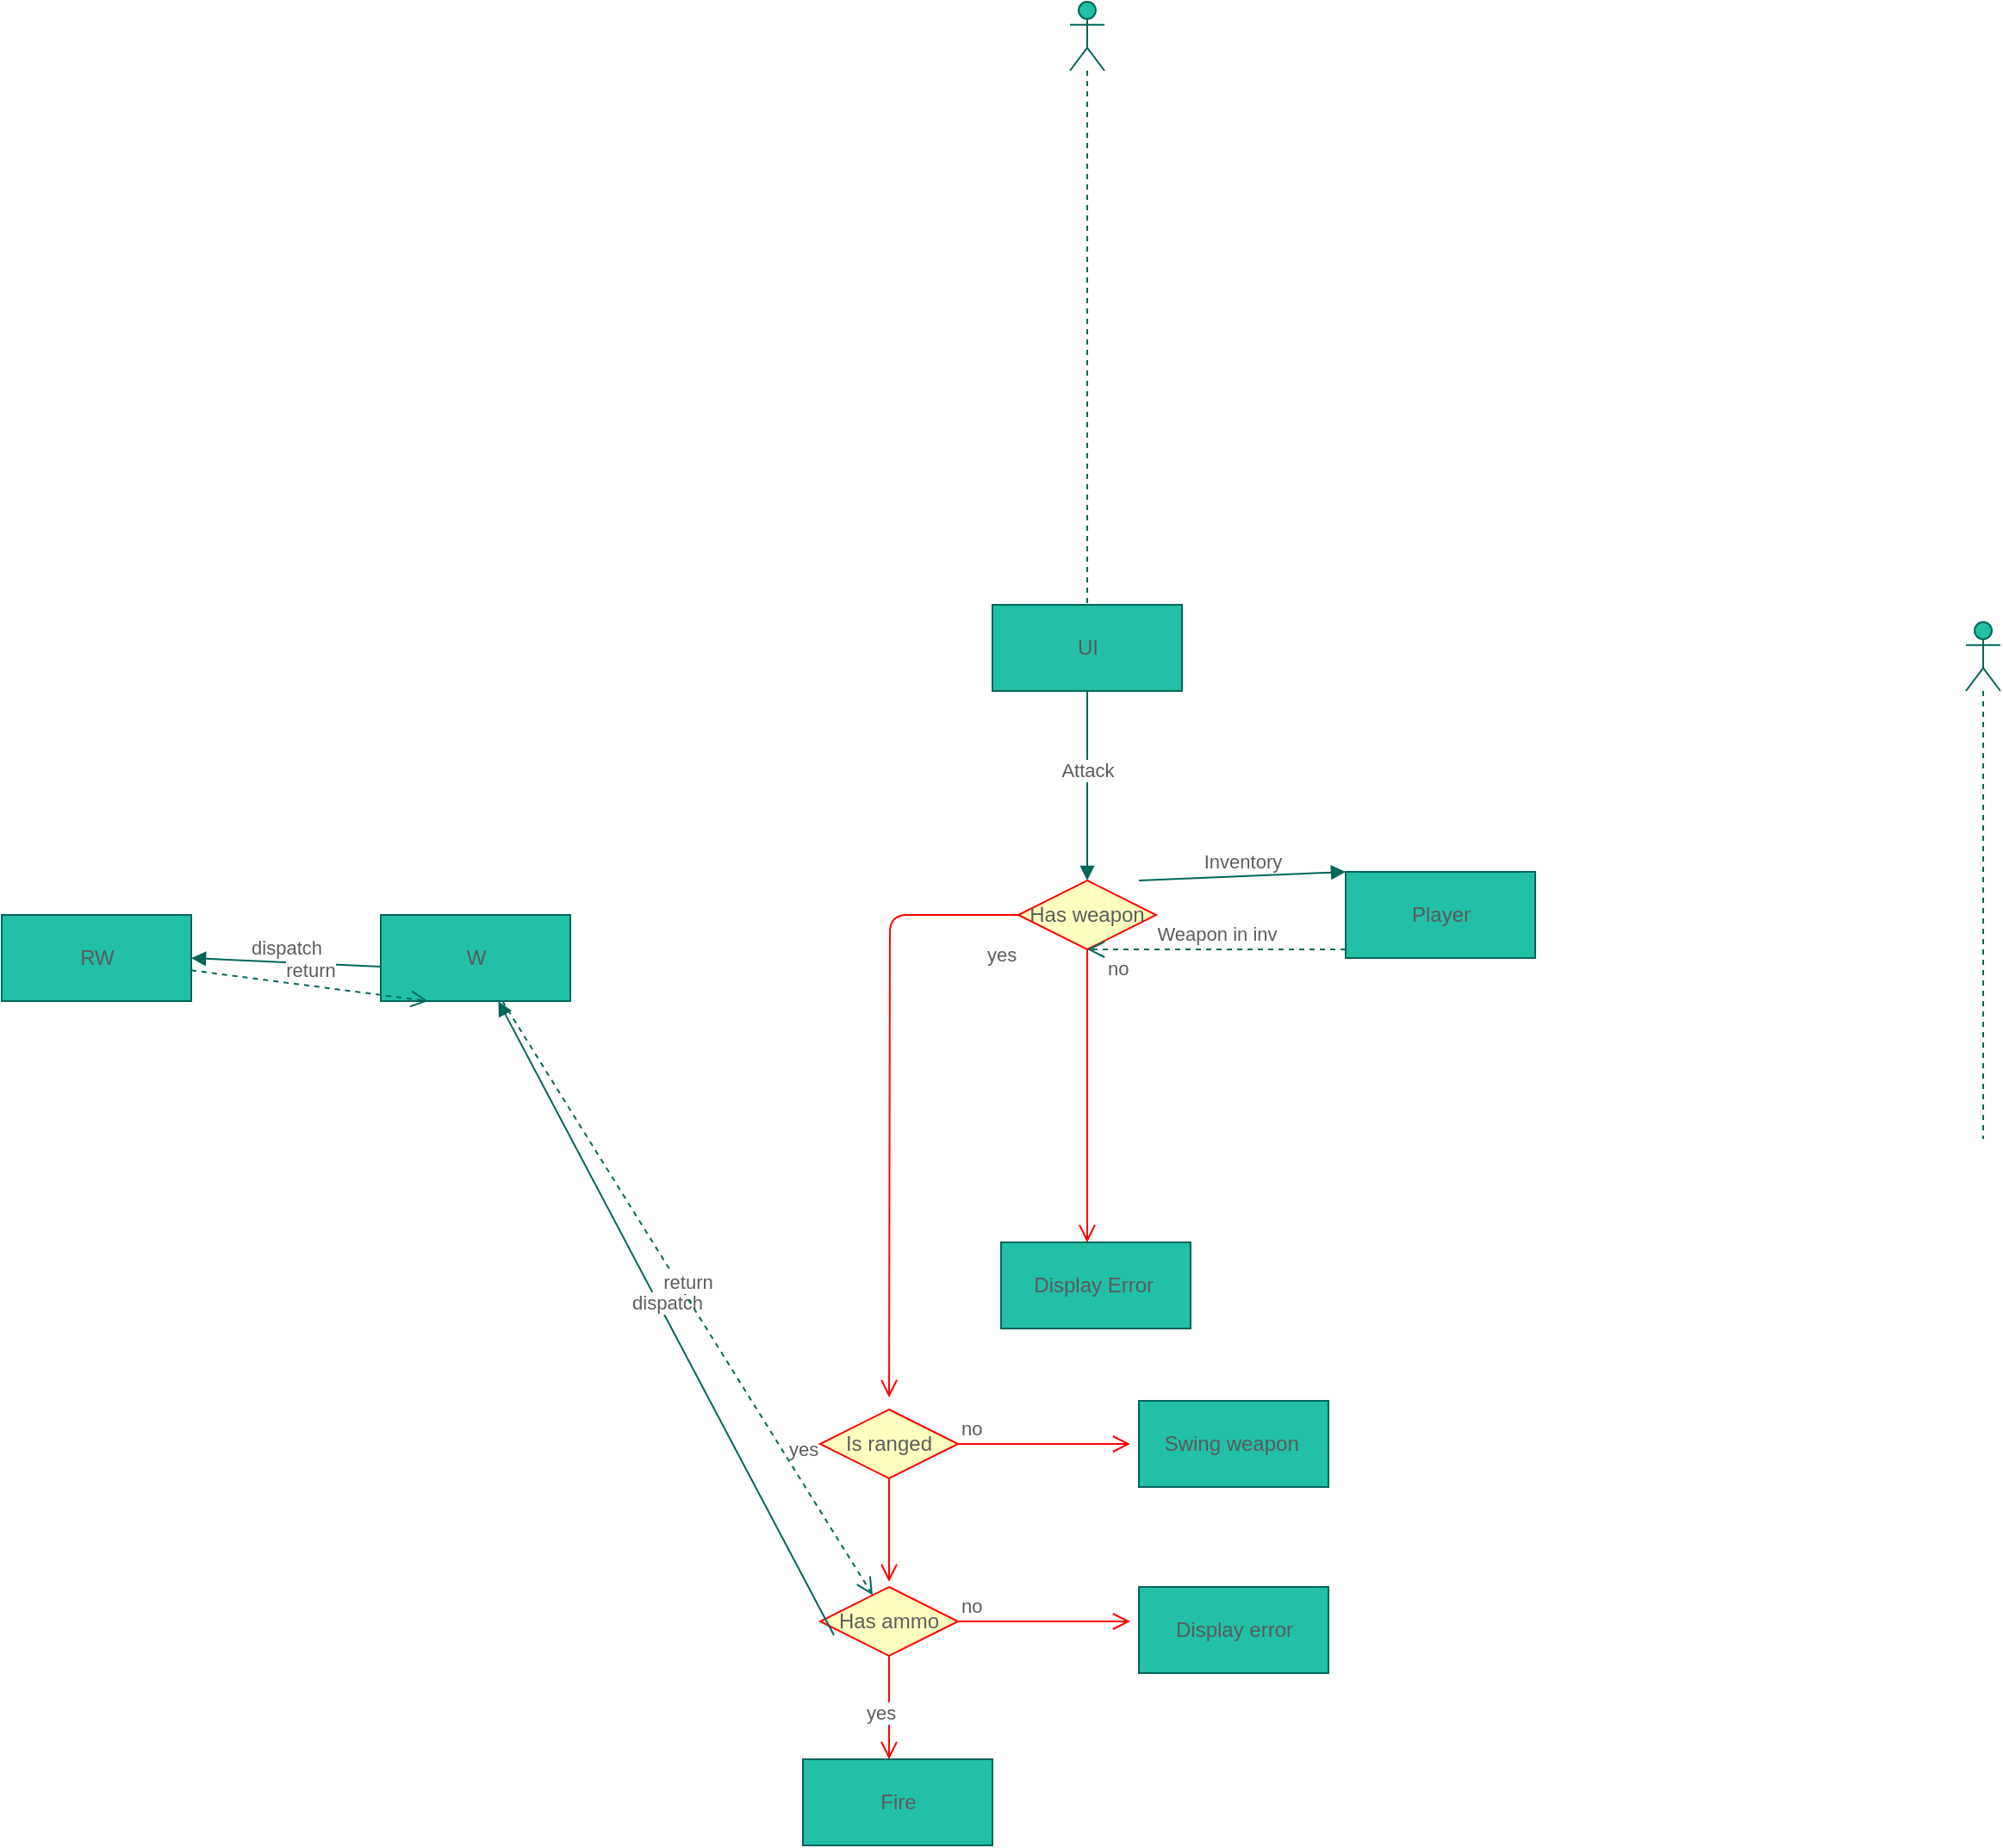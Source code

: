 <mxfile version="17.2.5" type="github">
  <diagram name="Page-1" id="e7e014a7-5840-1c2e-5031-d8a46d1fe8dd">
    <mxGraphModel dx="2062" dy="2774" grid="1" gridSize="10" guides="1" tooltips="1" connect="1" arrows="1" fold="1" page="1" pageScale="1" pageWidth="1169" pageHeight="826" math="0" shadow="0">
      <root>
        <mxCell id="0" />
        <mxCell id="1" parent="0" />
        <mxCell id="YQM-ETPXh2Ls3PX6K2ZG-51" value="Attack" style="html=1;verticalAlign=bottom;endArrow=block;rounded=1;sketch=0;fontColor=#5C5C5C;strokeColor=#006658;fillColor=#21C0A5;curved=0;" edge="1" parent="1" source="YQM-ETPXh2Ls3PX6K2ZG-45" target="YQM-ETPXh2Ls3PX6K2ZG-65">
          <mxGeometry width="80" relative="1" as="geometry">
            <mxPoint x="1180" y="-550" as="sourcePoint" />
            <mxPoint x="650" y="-890" as="targetPoint" />
            <Array as="points" />
          </mxGeometry>
        </mxCell>
        <mxCell id="YQM-ETPXh2Ls3PX6K2ZG-53" value="" style="shape=umlLifeline;participant=umlActor;perimeter=lifelinePerimeter;whiteSpace=wrap;html=1;container=1;collapsible=0;recursiveResize=0;verticalAlign=top;spacingTop=36;outlineConnect=0;rounded=0;sketch=0;fontColor=#5C5C5C;strokeColor=#006658;fillColor=#21C0A5;" vertex="1" parent="1">
          <mxGeometry x="1160" y="-920" width="20" height="300" as="geometry" />
        </mxCell>
        <mxCell id="YQM-ETPXh2Ls3PX6K2ZG-54" value="" style="shape=umlLifeline;participant=umlActor;perimeter=lifelinePerimeter;whiteSpace=wrap;html=1;container=1;collapsible=0;recursiveResize=0;verticalAlign=top;spacingTop=36;outlineConnect=0;rounded=0;sketch=0;fontColor=#5C5C5C;strokeColor=#006658;fillColor=#21C0A5;" vertex="1" parent="1">
          <mxGeometry x="640" y="-1280" width="20" height="350" as="geometry" />
        </mxCell>
        <mxCell id="YQM-ETPXh2Ls3PX6K2ZG-64" value="Display Error&amp;nbsp;" style="html=1;rounded=0;sketch=0;fontColor=#5C5C5C;strokeColor=#006658;fillColor=#21C0A5;" vertex="1" parent="1">
          <mxGeometry x="600" y="-560" width="110" height="50" as="geometry" />
        </mxCell>
        <mxCell id="YQM-ETPXh2Ls3PX6K2ZG-65" value="Has weapon" style="rhombus;whiteSpace=wrap;html=1;fillColor=#ffffc0;strokeColor=#ff0000;rounded=0;sketch=0;fontColor=#5C5C5C;" vertex="1" parent="1">
          <mxGeometry x="610" y="-770" width="80" height="40" as="geometry" />
        </mxCell>
        <mxCell id="YQM-ETPXh2Ls3PX6K2ZG-66" value="no" style="edgeStyle=orthogonalEdgeStyle;html=1;align=left;verticalAlign=bottom;endArrow=open;endSize=8;strokeColor=#ff0000;rounded=1;sketch=0;fontColor=#5C5C5C;fillColor=#21C0A5;curved=0;" edge="1" source="YQM-ETPXh2Ls3PX6K2ZG-65" parent="1">
          <mxGeometry x="-0.765" y="10" relative="1" as="geometry">
            <mxPoint x="650" y="-560" as="targetPoint" />
            <mxPoint as="offset" />
          </mxGeometry>
        </mxCell>
        <mxCell id="YQM-ETPXh2Ls3PX6K2ZG-67" value="yes" style="edgeStyle=orthogonalEdgeStyle;html=1;align=left;verticalAlign=top;endArrow=open;endSize=8;strokeColor=#ff0000;rounded=1;sketch=0;fontColor=#5C5C5C;fillColor=#21C0A5;curved=0;" edge="1" source="YQM-ETPXh2Ls3PX6K2ZG-65" parent="1">
          <mxGeometry x="-0.887" y="10" relative="1" as="geometry">
            <mxPoint x="535" y="-470" as="targetPoint" />
            <mxPoint as="offset" />
          </mxGeometry>
        </mxCell>
        <mxCell id="YQM-ETPXh2Ls3PX6K2ZG-68" value="RW" style="html=1;rounded=0;sketch=0;fontColor=#5C5C5C;strokeColor=#006658;fillColor=#21C0A5;" vertex="1" parent="1">
          <mxGeometry x="20" y="-750" width="110" height="50" as="geometry" />
        </mxCell>
        <mxCell id="YQM-ETPXh2Ls3PX6K2ZG-69" value="Is ranged" style="rhombus;whiteSpace=wrap;html=1;fillColor=#ffffc0;strokeColor=#ff0000;rounded=0;sketch=0;fontColor=#5C5C5C;" vertex="1" parent="1">
          <mxGeometry x="495" y="-463" width="80" height="40" as="geometry" />
        </mxCell>
        <mxCell id="YQM-ETPXh2Ls3PX6K2ZG-70" value="no" style="edgeStyle=orthogonalEdgeStyle;html=1;align=left;verticalAlign=bottom;endArrow=open;endSize=8;strokeColor=#ff0000;rounded=1;sketch=0;fontColor=#5C5C5C;fillColor=#21C0A5;curved=0;" edge="1" source="YQM-ETPXh2Ls3PX6K2ZG-69" parent="1">
          <mxGeometry x="-1" relative="1" as="geometry">
            <mxPoint x="675" y="-443" as="targetPoint" />
          </mxGeometry>
        </mxCell>
        <mxCell id="YQM-ETPXh2Ls3PX6K2ZG-71" value="yes" style="edgeStyle=orthogonalEdgeStyle;html=1;align=left;verticalAlign=top;endArrow=open;endSize=8;strokeColor=#ff0000;rounded=1;sketch=0;fontColor=#5C5C5C;fillColor=#21C0A5;curved=0;" edge="1" source="YQM-ETPXh2Ls3PX6K2ZG-69" parent="1">
          <mxGeometry x="-1" y="-67" relative="1" as="geometry">
            <mxPoint x="535" y="-363" as="targetPoint" />
            <mxPoint x="7" y="-30" as="offset" />
          </mxGeometry>
        </mxCell>
        <mxCell id="YQM-ETPXh2Ls3PX6K2ZG-72" value="Swing weapon&amp;nbsp;" style="html=1;rounded=0;sketch=0;fontColor=#5C5C5C;strokeColor=#006658;fillColor=#21C0A5;" vertex="1" parent="1">
          <mxGeometry x="680" y="-468" width="110" height="50" as="geometry" />
        </mxCell>
        <mxCell id="YQM-ETPXh2Ls3PX6K2ZG-73" value="Has ammo" style="rhombus;whiteSpace=wrap;html=1;fillColor=#ffffc0;strokeColor=#ff0000;rounded=0;sketch=0;fontColor=#5C5C5C;" vertex="1" parent="1">
          <mxGeometry x="495" y="-360" width="80" height="40" as="geometry" />
        </mxCell>
        <mxCell id="YQM-ETPXh2Ls3PX6K2ZG-74" value="no" style="edgeStyle=orthogonalEdgeStyle;html=1;align=left;verticalAlign=bottom;endArrow=open;endSize=8;strokeColor=#ff0000;rounded=1;sketch=0;fontColor=#5C5C5C;fillColor=#21C0A5;curved=0;" edge="1" source="YQM-ETPXh2Ls3PX6K2ZG-73" parent="1">
          <mxGeometry x="-1" relative="1" as="geometry">
            <mxPoint x="675" y="-340" as="targetPoint" />
          </mxGeometry>
        </mxCell>
        <mxCell id="YQM-ETPXh2Ls3PX6K2ZG-75" value="yes" style="edgeStyle=orthogonalEdgeStyle;html=1;align=left;verticalAlign=top;endArrow=open;endSize=8;strokeColor=#ff0000;rounded=1;sketch=0;fontColor=#5C5C5C;fillColor=#21C0A5;curved=0;" edge="1" source="YQM-ETPXh2Ls3PX6K2ZG-73" parent="1">
          <mxGeometry x="-0.333" y="-15" relative="1" as="geometry">
            <mxPoint x="535" y="-260" as="targetPoint" />
            <mxPoint as="offset" />
          </mxGeometry>
        </mxCell>
        <mxCell id="YQM-ETPXh2Ls3PX6K2ZG-76" value="Display error" style="html=1;rounded=0;sketch=0;fontColor=#5C5C5C;strokeColor=#006658;fillColor=#21C0A5;" vertex="1" parent="1">
          <mxGeometry x="680" y="-360" width="110" height="50" as="geometry" />
        </mxCell>
        <mxCell id="YQM-ETPXh2Ls3PX6K2ZG-77" value="Fire" style="html=1;rounded=0;sketch=0;fontColor=#5C5C5C;strokeColor=#006658;fillColor=#21C0A5;" vertex="1" parent="1">
          <mxGeometry x="485" y="-260" width="110" height="50" as="geometry" />
        </mxCell>
        <mxCell id="YQM-ETPXh2Ls3PX6K2ZG-78" value="Player" style="html=1;rounded=0;sketch=0;fontColor=#5C5C5C;strokeColor=#006658;fillColor=#21C0A5;" vertex="1" parent="1">
          <mxGeometry x="800" y="-775" width="110" height="50" as="geometry" />
        </mxCell>
        <mxCell id="YQM-ETPXh2Ls3PX6K2ZG-79" value="Inventory" style="html=1;verticalAlign=bottom;endArrow=block;rounded=1;sketch=0;fontColor=#5C5C5C;strokeColor=#006658;fillColor=#21C0A5;curved=0;entryX=0;entryY=0;entryDx=0;entryDy=0;" edge="1" parent="1" target="YQM-ETPXh2Ls3PX6K2ZG-78">
          <mxGeometry width="80" relative="1" as="geometry">
            <mxPoint x="680" y="-770" as="sourcePoint" />
            <mxPoint x="760" y="-770" as="targetPoint" />
          </mxGeometry>
        </mxCell>
        <mxCell id="YQM-ETPXh2Ls3PX6K2ZG-80" value="Weapon in inv" style="html=1;verticalAlign=bottom;endArrow=open;dashed=1;endSize=8;rounded=1;sketch=0;fontColor=#5C5C5C;strokeColor=#006658;fillColor=#21C0A5;curved=0;entryX=0.5;entryY=1;entryDx=0;entryDy=0;" edge="1" parent="1" target="YQM-ETPXh2Ls3PX6K2ZG-65">
          <mxGeometry relative="1" as="geometry">
            <mxPoint x="800" y="-730" as="sourcePoint" />
            <mxPoint x="720" y="-730" as="targetPoint" />
          </mxGeometry>
        </mxCell>
        <mxCell id="YQM-ETPXh2Ls3PX6K2ZG-81" value="W" style="html=1;rounded=0;sketch=0;fontColor=#5C5C5C;strokeColor=#006658;fillColor=#21C0A5;" vertex="1" parent="1">
          <mxGeometry x="240" y="-750" width="110" height="50" as="geometry" />
        </mxCell>
        <mxCell id="YQM-ETPXh2Ls3PX6K2ZG-82" value="dispatch" style="html=1;verticalAlign=bottom;endArrow=block;rounded=1;sketch=0;fontColor=#5C5C5C;strokeColor=#006658;fillColor=#21C0A5;curved=0;exitX=0.1;exitY=0.7;exitDx=0;exitDy=0;exitPerimeter=0;" edge="1" parent="1" source="YQM-ETPXh2Ls3PX6K2ZG-73" target="YQM-ETPXh2Ls3PX6K2ZG-81">
          <mxGeometry width="80" relative="1" as="geometry">
            <mxPoint x="400" y="-240" as="sourcePoint" />
            <mxPoint x="400" y="-340" as="targetPoint" />
          </mxGeometry>
        </mxCell>
        <mxCell id="YQM-ETPXh2Ls3PX6K2ZG-84" value="dispatch" style="html=1;verticalAlign=bottom;endArrow=block;rounded=1;sketch=0;fontColor=#5C5C5C;strokeColor=#006658;fillColor=#21C0A5;curved=0;entryX=1;entryY=0.5;entryDx=0;entryDy=0;" edge="1" parent="1" target="YQM-ETPXh2Ls3PX6K2ZG-68">
          <mxGeometry width="80" relative="1" as="geometry">
            <mxPoint x="240" y="-720" as="sourcePoint" />
            <mxPoint x="320" y="-720" as="targetPoint" />
          </mxGeometry>
        </mxCell>
        <mxCell id="YQM-ETPXh2Ls3PX6K2ZG-85" value="return" style="html=1;verticalAlign=bottom;endArrow=open;dashed=1;endSize=8;rounded=1;sketch=0;fontColor=#5C5C5C;strokeColor=#006658;fillColor=#21C0A5;curved=0;entryX=0.25;entryY=1;entryDx=0;entryDy=0;" edge="1" parent="1" source="YQM-ETPXh2Ls3PX6K2ZG-68" target="YQM-ETPXh2Ls3PX6K2ZG-81">
          <mxGeometry relative="1" as="geometry">
            <mxPoint x="230" y="-710" as="sourcePoint" />
            <mxPoint x="150" y="-710" as="targetPoint" />
          </mxGeometry>
        </mxCell>
        <mxCell id="YQM-ETPXh2Ls3PX6K2ZG-86" value="return" style="html=1;verticalAlign=bottom;endArrow=open;dashed=1;endSize=8;rounded=1;sketch=0;fontColor=#5C5C5C;strokeColor=#006658;fillColor=#21C0A5;curved=0;" edge="1" parent="1" source="YQM-ETPXh2Ls3PX6K2ZG-81" target="YQM-ETPXh2Ls3PX6K2ZG-73">
          <mxGeometry relative="1" as="geometry">
            <mxPoint x="290" y="-660" as="sourcePoint" />
            <mxPoint x="210" y="-660" as="targetPoint" />
          </mxGeometry>
        </mxCell>
        <mxCell id="YQM-ETPXh2Ls3PX6K2ZG-45" value="UI" style="html=1;rounded=0;sketch=0;fontColor=#5C5C5C;strokeColor=#006658;fillColor=#21C0A5;" vertex="1" parent="1">
          <mxGeometry x="595" y="-930" width="110" height="50" as="geometry" />
        </mxCell>
      </root>
    </mxGraphModel>
  </diagram>
</mxfile>
